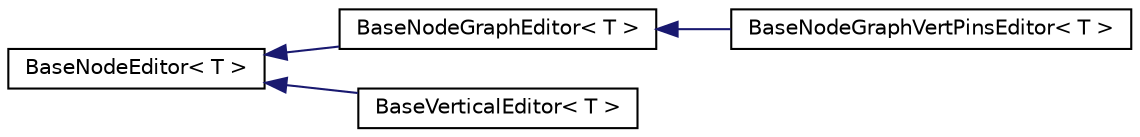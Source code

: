 digraph "Graphical Class Hierarchy"
{
 // LATEX_PDF_SIZE
  edge [fontname="Helvetica",fontsize="10",labelfontname="Helvetica",labelfontsize="10"];
  node [fontname="Helvetica",fontsize="10",shape=record];
  rankdir="LR";
  Node0 [label="BaseNodeEditor\< T \>",height=0.2,width=0.4,color="black", fillcolor="white", style="filled",URL="$class_base_node_editor.html",tooltip=" "];
  Node0 -> Node1 [dir="back",color="midnightblue",fontsize="10",style="solid",fontname="Helvetica"];
  Node1 [label="BaseNodeGraphEditor\< T \>",height=0.2,width=0.4,color="black", fillcolor="white", style="filled",URL="$class_base_node_graph_editor.html",tooltip=" "];
  Node1 -> Node2 [dir="back",color="midnightblue",fontsize="10",style="solid",fontname="Helvetica"];
  Node2 [label="BaseNodeGraphVertPinsEditor\< T \>",height=0.2,width=0.4,color="black", fillcolor="white", style="filled",URL="$class_base_node_graph_vert_pins_editor.html",tooltip=" "];
  Node0 -> Node3 [dir="back",color="midnightblue",fontsize="10",style="solid",fontname="Helvetica"];
  Node3 [label="BaseVerticalEditor\< T \>",height=0.2,width=0.4,color="black", fillcolor="white", style="filled",URL="$class_base_vertical_editor.html",tooltip=" "];
}

